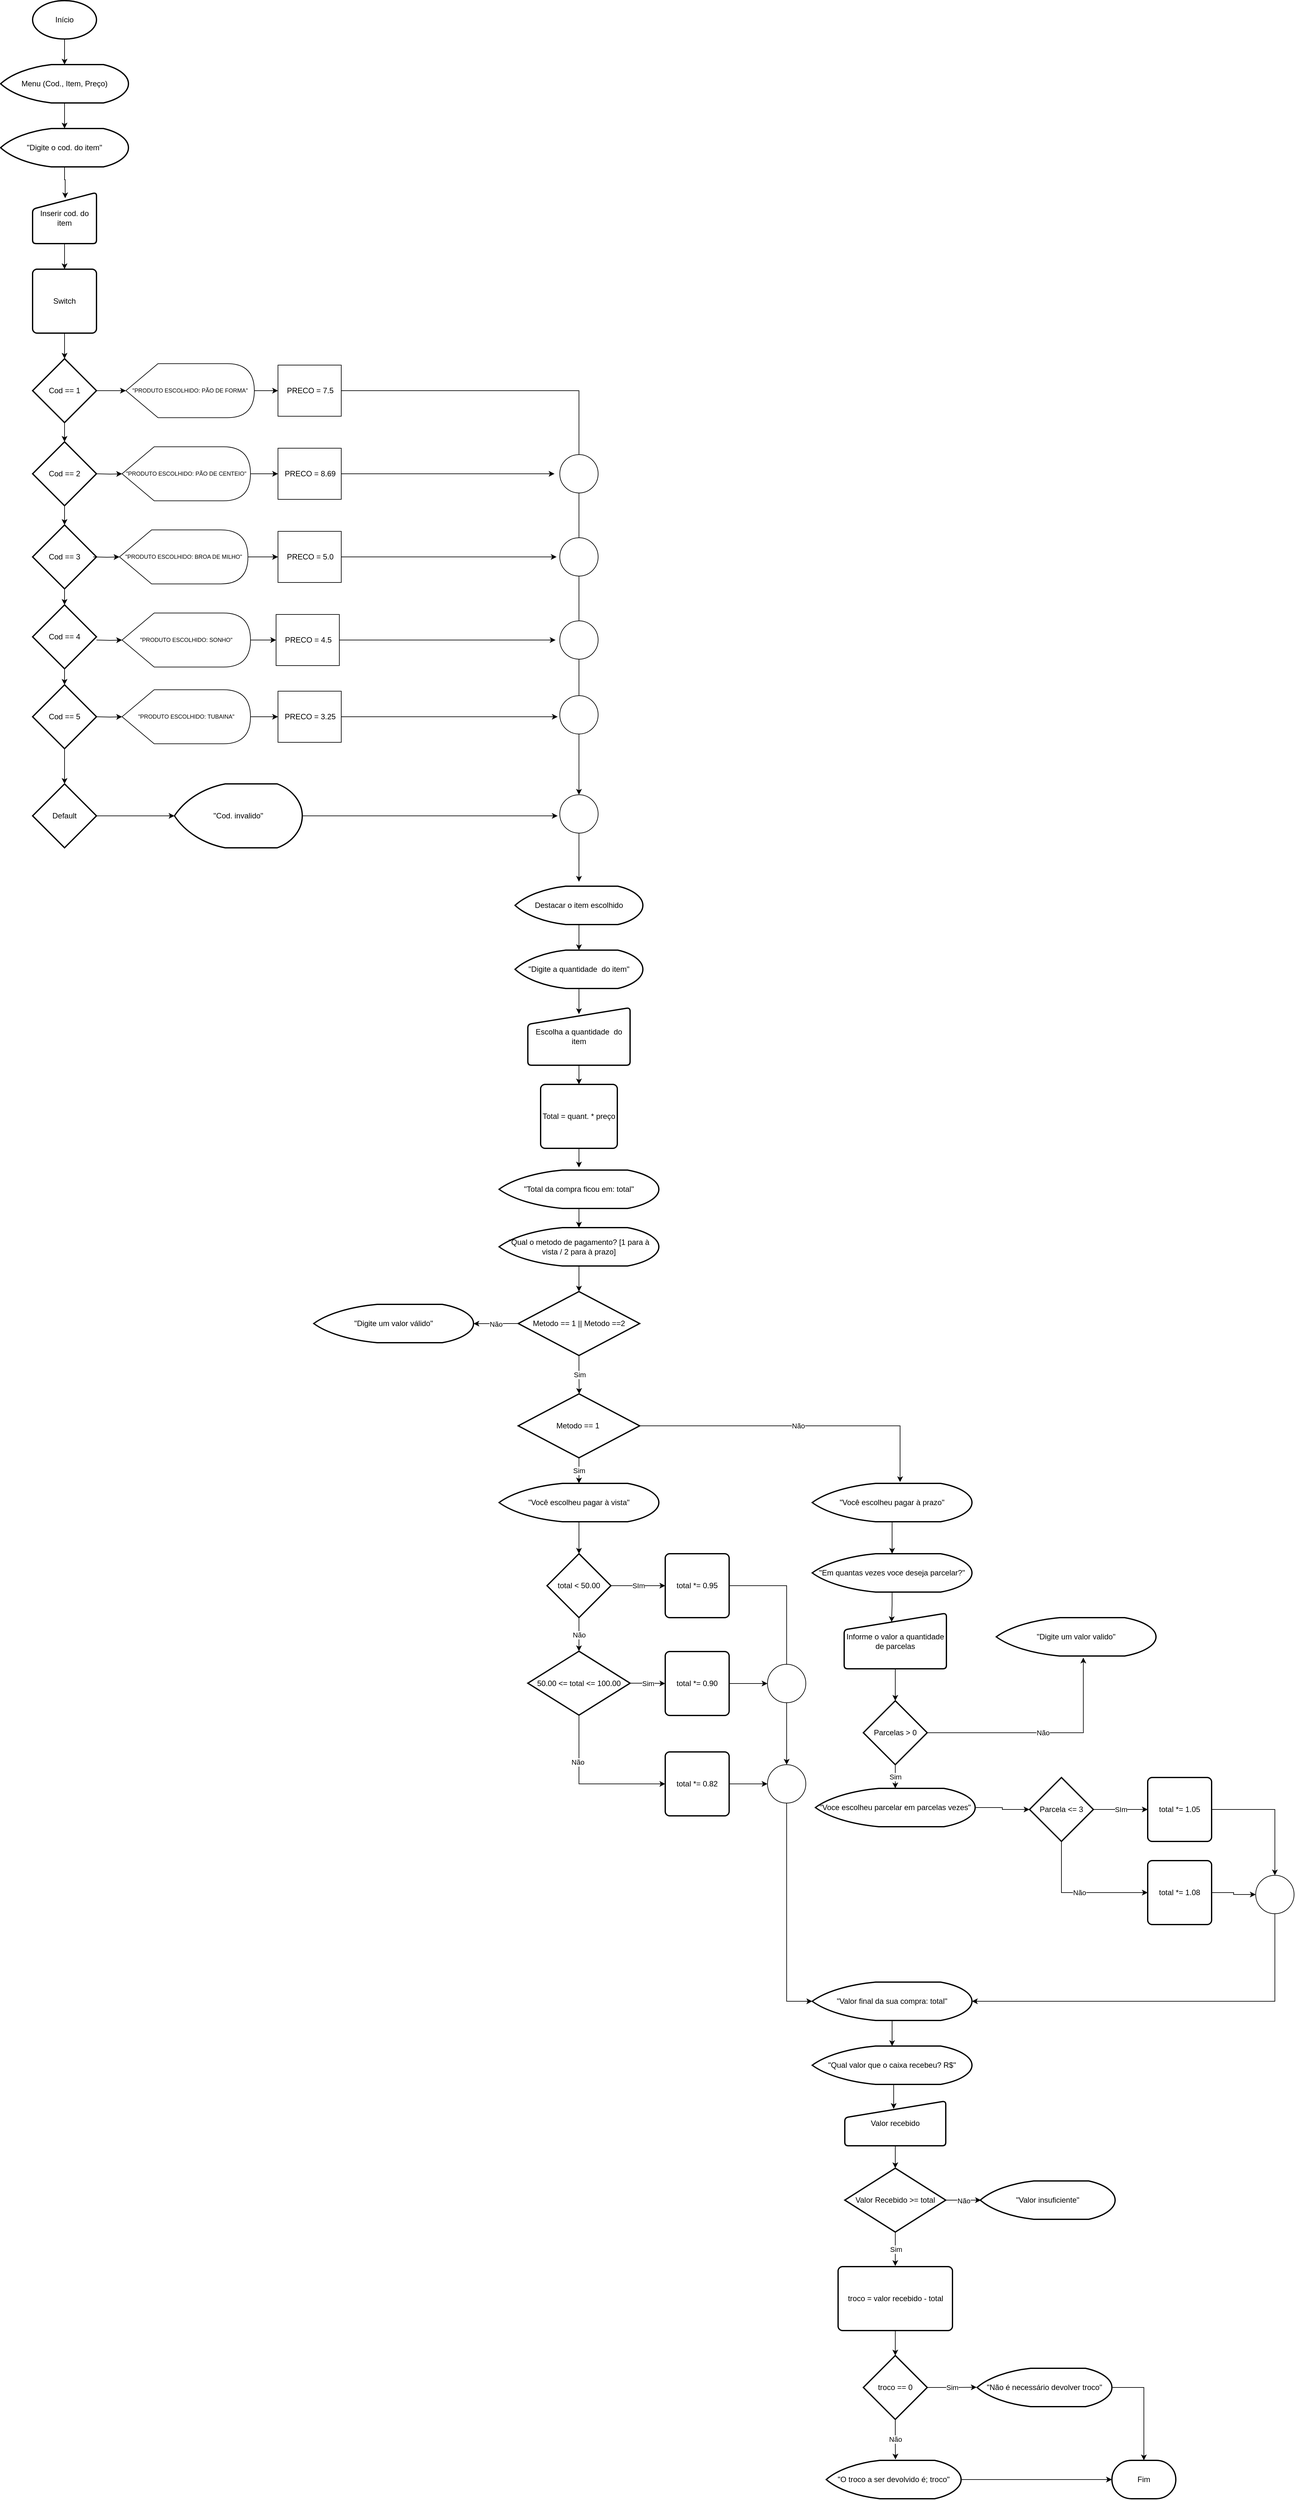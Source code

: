<mxfile version="20.8.16" type="device"><diagram name="Página-1" id="mvw6wYOSJyM459HsWARV"><mxGraphModel dx="1666" dy="2131" grid="0" gridSize="10" guides="1" tooltips="1" connect="1" arrows="1" fold="1" page="1" pageScale="1" pageWidth="827" pageHeight="1169" math="0" shadow="0"><root><mxCell id="0"/><mxCell id="1" parent="0"/><mxCell id="aqzISvBCefAU-cNHtqtx-17" style="edgeStyle=orthogonalEdgeStyle;rounded=0;orthogonalLoop=1;jettySize=auto;html=1;exitX=0.5;exitY=1;exitDx=0;exitDy=0;exitPerimeter=0;entryX=0.5;entryY=0;entryDx=0;entryDy=0;entryPerimeter=0;" parent="1" source="aqzISvBCefAU-cNHtqtx-1" target="aqzISvBCefAU-cNHtqtx-2" edge="1"><mxGeometry relative="1" as="geometry"/></mxCell><mxCell id="aqzISvBCefAU-cNHtqtx-1" value="Início" style="strokeWidth=2;html=1;shape=mxgraph.flowchart.start_1;whiteSpace=wrap;" parent="1" vertex="1"><mxGeometry x="150" y="-80" width="100" height="60" as="geometry"/></mxCell><mxCell id="aqzISvBCefAU-cNHtqtx-18" style="edgeStyle=orthogonalEdgeStyle;rounded=0;orthogonalLoop=1;jettySize=auto;html=1;exitX=0.5;exitY=1;exitDx=0;exitDy=0;exitPerimeter=0;entryX=0.5;entryY=0;entryDx=0;entryDy=0;entryPerimeter=0;" parent="1" source="aqzISvBCefAU-cNHtqtx-2" target="aqzISvBCefAU-cNHtqtx-10" edge="1"><mxGeometry relative="1" as="geometry"/></mxCell><mxCell id="aqzISvBCefAU-cNHtqtx-2" value="Menu (Cod., Item, Preço)" style="strokeWidth=2;html=1;shape=mxgraph.flowchart.display;whiteSpace=wrap;" parent="1" vertex="1"><mxGeometry x="100" y="20" width="200" height="60" as="geometry"/></mxCell><mxCell id="iiFTcyyiG1lJQhO-z1z2-2" style="edgeStyle=orthogonalEdgeStyle;rounded=0;orthogonalLoop=1;jettySize=auto;html=1;exitX=0.5;exitY=1;exitDx=0;exitDy=0;entryX=0.5;entryY=0;entryDx=0;entryDy=0;" parent="1" source="aqzISvBCefAU-cNHtqtx-3" target="iiFTcyyiG1lJQhO-z1z2-1" edge="1"><mxGeometry relative="1" as="geometry"/></mxCell><mxCell id="aqzISvBCefAU-cNHtqtx-3" value="Inserir cod. do item" style="html=1;strokeWidth=2;shape=manualInput;whiteSpace=wrap;rounded=1;size=26;arcSize=11;" parent="1" vertex="1"><mxGeometry x="150" y="220" width="100" height="80" as="geometry"/></mxCell><mxCell id="aqzISvBCefAU-cNHtqtx-22" style="edgeStyle=orthogonalEdgeStyle;rounded=0;orthogonalLoop=1;jettySize=auto;html=1;exitX=0.5;exitY=1;exitDx=0;exitDy=0;exitPerimeter=0;entryX=0.5;entryY=0;entryDx=0;entryDy=0;entryPerimeter=0;" parent="1" source="aqzISvBCefAU-cNHtqtx-5" target="aqzISvBCefAU-cNHtqtx-9" edge="1"><mxGeometry relative="1" as="geometry"/></mxCell><mxCell id="aqzISvBCefAU-cNHtqtx-5" value="Destacar o item escolhido" style="strokeWidth=2;html=1;shape=mxgraph.flowchart.display;whiteSpace=wrap;" parent="1" vertex="1"><mxGeometry x="905" y="1305" width="200" height="60" as="geometry"/></mxCell><mxCell id="aqzISvBCefAU-cNHtqtx-24" style="edgeStyle=orthogonalEdgeStyle;rounded=0;orthogonalLoop=1;jettySize=auto;html=1;exitX=0.5;exitY=1;exitDx=0;exitDy=0;entryX=0.5;entryY=0;entryDx=0;entryDy=0;entryPerimeter=0;" parent="1" source="aqzISvBCefAU-cNHtqtx-7" edge="1"><mxGeometry relative="1" as="geometry"><mxPoint x="1005" y="1615" as="targetPoint"/></mxGeometry></mxCell><mxCell id="aqzISvBCefAU-cNHtqtx-7" value="Escolha a quantidade&amp;nbsp; do item" style="html=1;strokeWidth=2;shape=manualInput;whiteSpace=wrap;rounded=1;size=26;arcSize=11;" parent="1" vertex="1"><mxGeometry x="925" y="1495" width="160" height="90" as="geometry"/></mxCell><mxCell id="aqzISvBCefAU-cNHtqtx-23" style="edgeStyle=orthogonalEdgeStyle;rounded=0;orthogonalLoop=1;jettySize=auto;html=1;exitX=0.5;exitY=1;exitDx=0;exitDy=0;exitPerimeter=0;entryX=0.5;entryY=0.111;entryDx=0;entryDy=0;entryPerimeter=0;" parent="1" source="aqzISvBCefAU-cNHtqtx-9" target="aqzISvBCefAU-cNHtqtx-7" edge="1"><mxGeometry relative="1" as="geometry"/></mxCell><mxCell id="aqzISvBCefAU-cNHtqtx-9" value="&quot;Digite a quantidade&amp;nbsp; do item&quot;" style="strokeWidth=2;html=1;shape=mxgraph.flowchart.display;whiteSpace=wrap;" parent="1" vertex="1"><mxGeometry x="905" y="1405" width="200" height="60" as="geometry"/></mxCell><mxCell id="aqzISvBCefAU-cNHtqtx-19" style="edgeStyle=orthogonalEdgeStyle;rounded=0;orthogonalLoop=1;jettySize=auto;html=1;exitX=0.5;exitY=1;exitDx=0;exitDy=0;exitPerimeter=0;entryX=0.51;entryY=0.113;entryDx=0;entryDy=0;entryPerimeter=0;" parent="1" source="aqzISvBCefAU-cNHtqtx-10" target="aqzISvBCefAU-cNHtqtx-3" edge="1"><mxGeometry relative="1" as="geometry"/></mxCell><mxCell id="aqzISvBCefAU-cNHtqtx-10" value="&quot;Digite o cod. do item&quot;" style="strokeWidth=2;html=1;shape=mxgraph.flowchart.display;whiteSpace=wrap;" parent="1" vertex="1"><mxGeometry x="100" y="120" width="200" height="60" as="geometry"/></mxCell><mxCell id="iiFTcyyiG1lJQhO-z1z2-4" style="edgeStyle=orthogonalEdgeStyle;rounded=0;orthogonalLoop=1;jettySize=auto;html=1;exitX=0.5;exitY=1;exitDx=0;exitDy=0;entryX=0.5;entryY=0;entryDx=0;entryDy=0;entryPerimeter=0;" parent="1" source="iiFTcyyiG1lJQhO-z1z2-1" target="iiFTcyyiG1lJQhO-z1z2-3" edge="1"><mxGeometry relative="1" as="geometry"/></mxCell><mxCell id="iiFTcyyiG1lJQhO-z1z2-1" value="Switch" style="rounded=1;whiteSpace=wrap;html=1;absoluteArcSize=1;arcSize=14;strokeWidth=2;" parent="1" vertex="1"><mxGeometry x="150" y="340" width="100" height="100" as="geometry"/></mxCell><mxCell id="rXDPvLino9xYJutNOTa7-26" style="edgeStyle=orthogonalEdgeStyle;rounded=0;orthogonalLoop=1;jettySize=auto;html=1;fontSize=9;" edge="1" parent="1" source="iiFTcyyiG1lJQhO-z1z2-3" target="rXDPvLino9xYJutNOTa7-22"><mxGeometry relative="1" as="geometry"/></mxCell><mxCell id="rXDPvLino9xYJutNOTa7-52" style="edgeStyle=orthogonalEdgeStyle;rounded=0;orthogonalLoop=1;jettySize=auto;html=1;fontSize=9;" edge="1" parent="1" source="iiFTcyyiG1lJQhO-z1z2-3" target="iiFTcyyiG1lJQhO-z1z2-8"><mxGeometry relative="1" as="geometry"/></mxCell><mxCell id="iiFTcyyiG1lJQhO-z1z2-3" value="Cod == 1" style="strokeWidth=2;html=1;shape=mxgraph.flowchart.decision;whiteSpace=wrap;" parent="1" vertex="1"><mxGeometry x="150" y="480" width="100" height="100" as="geometry"/></mxCell><mxCell id="rXDPvLino9xYJutNOTa7-53" style="edgeStyle=orthogonalEdgeStyle;rounded=0;orthogonalLoop=1;jettySize=auto;html=1;fontSize=9;" edge="1" parent="1" source="iiFTcyyiG1lJQhO-z1z2-8" target="iiFTcyyiG1lJQhO-z1z2-11"><mxGeometry relative="1" as="geometry"/></mxCell><mxCell id="iiFTcyyiG1lJQhO-z1z2-8" value="Cod == 2" style="strokeWidth=2;html=1;shape=mxgraph.flowchart.decision;whiteSpace=wrap;" parent="1" vertex="1"><mxGeometry x="150" y="610" width="100" height="100" as="geometry"/></mxCell><mxCell id="rXDPvLino9xYJutNOTa7-54" style="edgeStyle=orthogonalEdgeStyle;rounded=0;orthogonalLoop=1;jettySize=auto;html=1;fontSize=9;" edge="1" parent="1" source="iiFTcyyiG1lJQhO-z1z2-11" target="iiFTcyyiG1lJQhO-z1z2-14"><mxGeometry relative="1" as="geometry"/></mxCell><mxCell id="iiFTcyyiG1lJQhO-z1z2-11" value="Cod == 3" style="strokeWidth=2;html=1;shape=mxgraph.flowchart.decision;whiteSpace=wrap;" parent="1" vertex="1"><mxGeometry x="150" y="740" width="100" height="100" as="geometry"/></mxCell><mxCell id="rXDPvLino9xYJutNOTa7-55" style="edgeStyle=orthogonalEdgeStyle;rounded=0;orthogonalLoop=1;jettySize=auto;html=1;entryX=0.5;entryY=0;entryDx=0;entryDy=0;entryPerimeter=0;fontSize=9;" edge="1" parent="1" source="iiFTcyyiG1lJQhO-z1z2-14" target="iiFTcyyiG1lJQhO-z1z2-17"><mxGeometry relative="1" as="geometry"/></mxCell><mxCell id="iiFTcyyiG1lJQhO-z1z2-14" value="Cod == 4" style="strokeWidth=2;html=1;shape=mxgraph.flowchart.decision;whiteSpace=wrap;" parent="1" vertex="1"><mxGeometry x="150" y="865" width="100" height="100" as="geometry"/></mxCell><mxCell id="rXDPvLino9xYJutNOTa7-56" style="edgeStyle=orthogonalEdgeStyle;rounded=0;orthogonalLoop=1;jettySize=auto;html=1;entryX=0.5;entryY=0;entryDx=0;entryDy=0;entryPerimeter=0;fontSize=9;" edge="1" parent="1" source="iiFTcyyiG1lJQhO-z1z2-17" target="iiFTcyyiG1lJQhO-z1z2-25"><mxGeometry relative="1" as="geometry"/></mxCell><mxCell id="iiFTcyyiG1lJQhO-z1z2-17" value="Cod == 5" style="strokeWidth=2;html=1;shape=mxgraph.flowchart.decision;whiteSpace=wrap;" parent="1" vertex="1"><mxGeometry x="150" y="990" width="100" height="100" as="geometry"/></mxCell><mxCell id="rXDPvLino9xYJutNOTa7-59" style="edgeStyle=orthogonalEdgeStyle;rounded=0;orthogonalLoop=1;jettySize=auto;html=1;fontSize=9;" edge="1" parent="1" source="iiFTcyyiG1lJQhO-z1z2-25" target="iiFTcyyiG1lJQhO-z1z2-26"><mxGeometry relative="1" as="geometry"/></mxCell><mxCell id="iiFTcyyiG1lJQhO-z1z2-25" value="Default" style="strokeWidth=2;html=1;shape=mxgraph.flowchart.decision;whiteSpace=wrap;" parent="1" vertex="1"><mxGeometry x="150" y="1145" width="100" height="100" as="geometry"/></mxCell><mxCell id="rXDPvLino9xYJutNOTa7-72" style="edgeStyle=orthogonalEdgeStyle;rounded=0;orthogonalLoop=1;jettySize=auto;html=1;fontSize=9;" edge="1" parent="1" source="iiFTcyyiG1lJQhO-z1z2-26"><mxGeometry relative="1" as="geometry"><mxPoint x="971.667" y="1195" as="targetPoint"/></mxGeometry></mxCell><mxCell id="iiFTcyyiG1lJQhO-z1z2-26" value="&quot;Cod. invalido&quot;" style="strokeWidth=2;html=1;shape=mxgraph.flowchart.display;whiteSpace=wrap;" parent="1" vertex="1"><mxGeometry x="372" y="1145" width="200" height="100" as="geometry"/></mxCell><mxCell id="iiFTcyyiG1lJQhO-z1z2-47" style="edgeStyle=orthogonalEdgeStyle;rounded=0;orthogonalLoop=1;jettySize=auto;html=1;exitX=0.5;exitY=1;exitDx=0;exitDy=0;exitPerimeter=0;entryX=0.5;entryY=0;entryDx=0;entryDy=0;entryPerimeter=0;" parent="1" source="iiFTcyyiG1lJQhO-z1z2-43" target="iiFTcyyiG1lJQhO-z1z2-46" edge="1"><mxGeometry relative="1" as="geometry"/></mxCell><mxCell id="iiFTcyyiG1lJQhO-z1z2-43" value="&quot;Total da compra ficou em: total&quot;" style="strokeWidth=2;html=1;shape=mxgraph.flowchart.display;whiteSpace=wrap;" parent="1" vertex="1"><mxGeometry x="880" y="1749" width="250" height="60" as="geometry"/></mxCell><mxCell id="iiFTcyyiG1lJQhO-z1z2-45" style="edgeStyle=orthogonalEdgeStyle;rounded=0;orthogonalLoop=1;jettySize=auto;html=1;exitX=0.5;exitY=1;exitDx=0;exitDy=0;entryX=0.5;entryY=0;entryDx=0;entryDy=0;entryPerimeter=0;" parent="1" source="iiFTcyyiG1lJQhO-z1z2-44" edge="1"><mxGeometry relative="1" as="geometry"><mxPoint x="1005" y="1745" as="targetPoint"/></mxGeometry></mxCell><mxCell id="iiFTcyyiG1lJQhO-z1z2-44" value="Total = quant. * preço" style="rounded=1;whiteSpace=wrap;html=1;absoluteArcSize=1;arcSize=14;strokeWidth=2;" parent="1" vertex="1"><mxGeometry x="945" y="1615" width="120" height="100" as="geometry"/></mxCell><mxCell id="iiFTcyyiG1lJQhO-z1z2-54" style="edgeStyle=orthogonalEdgeStyle;rounded=0;orthogonalLoop=1;jettySize=auto;html=1;exitX=0.5;exitY=1;exitDx=0;exitDy=0;exitPerimeter=0;entryX=0.5;entryY=0;entryDx=0;entryDy=0;entryPerimeter=0;" parent="1" source="iiFTcyyiG1lJQhO-z1z2-46" target="iiFTcyyiG1lJQhO-z1z2-49" edge="1"><mxGeometry relative="1" as="geometry"/></mxCell><mxCell id="iiFTcyyiG1lJQhO-z1z2-46" value="&quot;Qual o metodo de pagamento? [1 para à vista / 2 para à prazo]" style="strokeWidth=2;html=1;shape=mxgraph.flowchart.display;whiteSpace=wrap;" parent="1" vertex="1"><mxGeometry x="880" y="1839" width="250" height="60" as="geometry"/></mxCell><mxCell id="iiFTcyyiG1lJQhO-z1z2-50" value="Sim" style="edgeStyle=orthogonalEdgeStyle;rounded=0;orthogonalLoop=1;jettySize=auto;html=1;exitX=0.5;exitY=1;exitDx=0;exitDy=0;exitPerimeter=0;" parent="1" source="iiFTcyyiG1lJQhO-z1z2-49" edge="1"><mxGeometry relative="1" as="geometry"><mxPoint x="1005.333" y="2099" as="targetPoint"/></mxGeometry></mxCell><mxCell id="iiFTcyyiG1lJQhO-z1z2-51" value="Não" style="edgeStyle=orthogonalEdgeStyle;rounded=0;orthogonalLoop=1;jettySize=auto;html=1;exitX=0;exitY=0.5;exitDx=0;exitDy=0;exitPerimeter=0;" parent="1" source="iiFTcyyiG1lJQhO-z1z2-49" edge="1"><mxGeometry relative="1" as="geometry"><mxPoint x="840" y="1989.222" as="targetPoint"/></mxGeometry></mxCell><mxCell id="iiFTcyyiG1lJQhO-z1z2-49" value="Metodo == 1 || Metodo ==2" style="strokeWidth=2;html=1;shape=mxgraph.flowchart.decision;whiteSpace=wrap;" parent="1" vertex="1"><mxGeometry x="910" y="1939" width="190" height="100" as="geometry"/></mxCell><mxCell id="iiFTcyyiG1lJQhO-z1z2-52" value="&quot;Digite um valor válido&quot;" style="strokeWidth=2;html=1;shape=mxgraph.flowchart.display;whiteSpace=wrap;" parent="1" vertex="1"><mxGeometry x="590" y="1959" width="250" height="60" as="geometry"/></mxCell><mxCell id="iiFTcyyiG1lJQhO-z1z2-57" value="Sim" style="edgeStyle=orthogonalEdgeStyle;rounded=0;orthogonalLoop=1;jettySize=auto;html=1;exitX=0.5;exitY=1;exitDx=0;exitDy=0;exitPerimeter=0;entryX=0.5;entryY=0;entryDx=0;entryDy=0;entryPerimeter=0;" parent="1" source="iiFTcyyiG1lJQhO-z1z2-55" target="iiFTcyyiG1lJQhO-z1z2-56" edge="1"><mxGeometry relative="1" as="geometry"/></mxCell><mxCell id="iiFTcyyiG1lJQhO-z1z2-72" value="Não" style="edgeStyle=orthogonalEdgeStyle;rounded=0;orthogonalLoop=1;jettySize=auto;html=1;exitX=1;exitY=0.5;exitDx=0;exitDy=0;exitPerimeter=0;entryX=0.55;entryY=-0.033;entryDx=0;entryDy=0;entryPerimeter=0;" parent="1" source="iiFTcyyiG1lJQhO-z1z2-55" target="iiFTcyyiG1lJQhO-z1z2-58" edge="1"><mxGeometry relative="1" as="geometry"><Array as="points"><mxPoint x="1508" y="2149"/></Array></mxGeometry></mxCell><mxCell id="iiFTcyyiG1lJQhO-z1z2-55" value="Metodo == 1&amp;nbsp;&lt;br&gt;" style="strokeWidth=2;html=1;shape=mxgraph.flowchart.decision;whiteSpace=wrap;" parent="1" vertex="1"><mxGeometry x="910" y="2099" width="190" height="100" as="geometry"/></mxCell><mxCell id="iiFTcyyiG1lJQhO-z1z2-67" style="edgeStyle=orthogonalEdgeStyle;rounded=0;orthogonalLoop=1;jettySize=auto;html=1;exitX=0.5;exitY=1;exitDx=0;exitDy=0;exitPerimeter=0;entryX=0.5;entryY=0;entryDx=0;entryDy=0;entryPerimeter=0;" parent="1" source="iiFTcyyiG1lJQhO-z1z2-56" target="iiFTcyyiG1lJQhO-z1z2-59" edge="1"><mxGeometry relative="1" as="geometry"/></mxCell><mxCell id="iiFTcyyiG1lJQhO-z1z2-56" value="&quot;Você escolheu pagar à vista&quot;" style="strokeWidth=2;html=1;shape=mxgraph.flowchart.display;whiteSpace=wrap;" parent="1" vertex="1"><mxGeometry x="880" y="2239" width="250" height="60" as="geometry"/></mxCell><mxCell id="iiFTcyyiG1lJQhO-z1z2-84" style="edgeStyle=orthogonalEdgeStyle;rounded=0;orthogonalLoop=1;jettySize=auto;html=1;exitX=0.5;exitY=1;exitDx=0;exitDy=0;exitPerimeter=0;entryX=0.5;entryY=0;entryDx=0;entryDy=0;entryPerimeter=0;" parent="1" source="iiFTcyyiG1lJQhO-z1z2-58" target="iiFTcyyiG1lJQhO-z1z2-83" edge="1"><mxGeometry relative="1" as="geometry"/></mxCell><mxCell id="iiFTcyyiG1lJQhO-z1z2-58" value="&quot;Você escolheu pagar à prazo&quot;" style="strokeWidth=2;html=1;shape=mxgraph.flowchart.display;whiteSpace=wrap;" parent="1" vertex="1"><mxGeometry x="1370" y="2239" width="250" height="60" as="geometry"/></mxCell><mxCell id="iiFTcyyiG1lJQhO-z1z2-68" value="Não" style="edgeStyle=orthogonalEdgeStyle;rounded=0;orthogonalLoop=1;jettySize=auto;html=1;exitX=0.5;exitY=1;exitDx=0;exitDy=0;exitPerimeter=0;entryX=0.5;entryY=0;entryDx=0;entryDy=0;entryPerimeter=0;" parent="1" source="iiFTcyyiG1lJQhO-z1z2-59" target="iiFTcyyiG1lJQhO-z1z2-60" edge="1"><mxGeometry relative="1" as="geometry"/></mxCell><mxCell id="iiFTcyyiG1lJQhO-z1z2-69" value="SIm" style="edgeStyle=orthogonalEdgeStyle;rounded=0;orthogonalLoop=1;jettySize=auto;html=1;exitX=1;exitY=0.5;exitDx=0;exitDy=0;exitPerimeter=0;entryX=0;entryY=0.5;entryDx=0;entryDy=0;" parent="1" source="iiFTcyyiG1lJQhO-z1z2-59" target="iiFTcyyiG1lJQhO-z1z2-62" edge="1"><mxGeometry relative="1" as="geometry"/></mxCell><mxCell id="iiFTcyyiG1lJQhO-z1z2-59" value="total &amp;lt; 50.00" style="strokeWidth=2;html=1;shape=mxgraph.flowchart.decision;whiteSpace=wrap;" parent="1" vertex="1"><mxGeometry x="955" y="2349" width="100" height="100" as="geometry"/></mxCell><mxCell id="iiFTcyyiG1lJQhO-z1z2-65" style="edgeStyle=orthogonalEdgeStyle;rounded=0;orthogonalLoop=1;jettySize=auto;html=1;exitX=0.5;exitY=1;exitDx=0;exitDy=0;exitPerimeter=0;entryX=0;entryY=0.5;entryDx=0;entryDy=0;" parent="1" source="iiFTcyyiG1lJQhO-z1z2-60" target="iiFTcyyiG1lJQhO-z1z2-64" edge="1"><mxGeometry relative="1" as="geometry"/></mxCell><mxCell id="iiFTcyyiG1lJQhO-z1z2-71" value="Não" style="edgeLabel;html=1;align=center;verticalAlign=middle;resizable=0;points=[];" parent="iiFTcyyiG1lJQhO-z1z2-65" vertex="1" connectable="0"><mxGeometry x="-0.396" y="-2" relative="1" as="geometry"><mxPoint as="offset"/></mxGeometry></mxCell><mxCell id="iiFTcyyiG1lJQhO-z1z2-70" value="Sim" style="edgeStyle=orthogonalEdgeStyle;rounded=0;orthogonalLoop=1;jettySize=auto;html=1;exitX=1;exitY=0.5;exitDx=0;exitDy=0;exitPerimeter=0;entryX=0;entryY=0.5;entryDx=0;entryDy=0;" parent="1" source="iiFTcyyiG1lJQhO-z1z2-60" target="iiFTcyyiG1lJQhO-z1z2-63" edge="1"><mxGeometry relative="1" as="geometry"/></mxCell><mxCell id="iiFTcyyiG1lJQhO-z1z2-60" value="50.00 &amp;lt;= total &amp;lt;= 100.00" style="strokeWidth=2;html=1;shape=mxgraph.flowchart.decision;whiteSpace=wrap;" parent="1" vertex="1"><mxGeometry x="925" y="2501.5" width="160" height="100" as="geometry"/></mxCell><mxCell id="iiFTcyyiG1lJQhO-z1z2-62" value="total *= 0.95" style="rounded=1;whiteSpace=wrap;html=1;absoluteArcSize=1;arcSize=14;strokeWidth=2;" parent="1" vertex="1"><mxGeometry x="1140" y="2349" width="100" height="100" as="geometry"/></mxCell><mxCell id="iiFTcyyiG1lJQhO-z1z2-100" style="edgeStyle=orthogonalEdgeStyle;rounded=0;orthogonalLoop=1;jettySize=auto;html=1;exitX=1;exitY=0.5;exitDx=0;exitDy=0;entryX=0;entryY=0.5;entryDx=0;entryDy=0;entryPerimeter=0;" parent="1" source="iiFTcyyiG1lJQhO-z1z2-63" edge="1"><mxGeometry relative="1" as="geometry"><mxPoint x="1300" y="2552" as="targetPoint"/></mxGeometry></mxCell><mxCell id="iiFTcyyiG1lJQhO-z1z2-63" value="total *= 0.90" style="rounded=1;whiteSpace=wrap;html=1;absoluteArcSize=1;arcSize=14;strokeWidth=2;" parent="1" vertex="1"><mxGeometry x="1140" y="2502" width="100" height="100" as="geometry"/></mxCell><mxCell id="iiFTcyyiG1lJQhO-z1z2-105" style="edgeStyle=orthogonalEdgeStyle;rounded=0;orthogonalLoop=1;jettySize=auto;html=1;exitX=1;exitY=0.5;exitDx=0;exitDy=0;entryX=0;entryY=0.5;entryDx=0;entryDy=0;entryPerimeter=0;" parent="1" source="iiFTcyyiG1lJQhO-z1z2-64" target="iiFTcyyiG1lJQhO-z1z2-101" edge="1"><mxGeometry relative="1" as="geometry"/></mxCell><mxCell id="iiFTcyyiG1lJQhO-z1z2-64" value="total *= 0.82" style="rounded=1;whiteSpace=wrap;html=1;absoluteArcSize=1;arcSize=14;strokeWidth=2;" parent="1" vertex="1"><mxGeometry x="1140" y="2659" width="100" height="100" as="geometry"/></mxCell><mxCell id="iiFTcyyiG1lJQhO-z1z2-73" value="Não" style="edgeStyle=orthogonalEdgeStyle;rounded=0;orthogonalLoop=1;jettySize=auto;html=1;exitX=0.5;exitY=1;exitDx=0;exitDy=0;exitPerimeter=0;entryX=0;entryY=0.5;entryDx=0;entryDy=0;" parent="1" source="iiFTcyyiG1lJQhO-z1z2-75" target="iiFTcyyiG1lJQhO-z1z2-82" edge="1"><mxGeometry relative="1" as="geometry"><mxPoint x="1760.0" y="2851.5" as="targetPoint"/></mxGeometry></mxCell><mxCell id="iiFTcyyiG1lJQhO-z1z2-74" value="SIm" style="edgeStyle=orthogonalEdgeStyle;rounded=0;orthogonalLoop=1;jettySize=auto;html=1;exitX=1;exitY=0.5;exitDx=0;exitDy=0;exitPerimeter=0;entryX=0;entryY=0.5;entryDx=0;entryDy=0;" parent="1" source="iiFTcyyiG1lJQhO-z1z2-75" target="iiFTcyyiG1lJQhO-z1z2-80" edge="1"><mxGeometry relative="1" as="geometry"/></mxCell><mxCell id="iiFTcyyiG1lJQhO-z1z2-75" value="Parcela &amp;lt;= 3" style="strokeWidth=2;html=1;shape=mxgraph.flowchart.decision;whiteSpace=wrap;" parent="1" vertex="1"><mxGeometry x="1710" y="2699" width="100" height="100" as="geometry"/></mxCell><mxCell id="iiFTcyyiG1lJQhO-z1z2-111" style="edgeStyle=orthogonalEdgeStyle;rounded=0;orthogonalLoop=1;jettySize=auto;html=1;exitX=1;exitY=0.5;exitDx=0;exitDy=0;" parent="1" source="iiFTcyyiG1lJQhO-z1z2-80" target="iiFTcyyiG1lJQhO-z1z2-110" edge="1"><mxGeometry relative="1" as="geometry"/></mxCell><mxCell id="iiFTcyyiG1lJQhO-z1z2-80" value="total *= 1.05" style="rounded=1;whiteSpace=wrap;html=1;absoluteArcSize=1;arcSize=14;strokeWidth=2;" parent="1" vertex="1"><mxGeometry x="1895" y="2699" width="100" height="100" as="geometry"/></mxCell><mxCell id="iiFTcyyiG1lJQhO-z1z2-112" style="edgeStyle=orthogonalEdgeStyle;rounded=0;orthogonalLoop=1;jettySize=auto;html=1;exitX=1;exitY=0.5;exitDx=0;exitDy=0;entryX=0;entryY=0.5;entryDx=0;entryDy=0;entryPerimeter=0;" parent="1" source="iiFTcyyiG1lJQhO-z1z2-82" target="iiFTcyyiG1lJQhO-z1z2-110" edge="1"><mxGeometry relative="1" as="geometry"/></mxCell><mxCell id="iiFTcyyiG1lJQhO-z1z2-82" value="total *= 1.08" style="rounded=1;whiteSpace=wrap;html=1;absoluteArcSize=1;arcSize=14;strokeWidth=2;" parent="1" vertex="1"><mxGeometry x="1895" y="2829" width="100" height="100" as="geometry"/></mxCell><mxCell id="iiFTcyyiG1lJQhO-z1z2-87" style="edgeStyle=orthogonalEdgeStyle;rounded=0;orthogonalLoop=1;jettySize=auto;html=1;exitX=0.5;exitY=1;exitDx=0;exitDy=0;exitPerimeter=0;entryX=0.464;entryY=0.16;entryDx=0;entryDy=0;entryPerimeter=0;" parent="1" source="iiFTcyyiG1lJQhO-z1z2-83" target="iiFTcyyiG1lJQhO-z1z2-85" edge="1"><mxGeometry relative="1" as="geometry"/></mxCell><mxCell id="iiFTcyyiG1lJQhO-z1z2-83" value="&quot;Em quantas vezes voce deseja parcelar?&quot;" style="strokeWidth=2;html=1;shape=mxgraph.flowchart.display;whiteSpace=wrap;" parent="1" vertex="1"><mxGeometry x="1370" y="2349" width="250" height="60" as="geometry"/></mxCell><mxCell id="iiFTcyyiG1lJQhO-z1z2-88" style="edgeStyle=orthogonalEdgeStyle;rounded=0;orthogonalLoop=1;jettySize=auto;html=1;exitX=0.5;exitY=1;exitDx=0;exitDy=0;entryX=0.5;entryY=0;entryDx=0;entryDy=0;entryPerimeter=0;" parent="1" source="iiFTcyyiG1lJQhO-z1z2-85" target="iiFTcyyiG1lJQhO-z1z2-86" edge="1"><mxGeometry relative="1" as="geometry"/></mxCell><mxCell id="iiFTcyyiG1lJQhO-z1z2-85" value="Informe o valor a quantidade de parcelas" style="html=1;strokeWidth=2;shape=manualInput;whiteSpace=wrap;rounded=1;size=26;arcSize=11;" parent="1" vertex="1"><mxGeometry x="1420" y="2442" width="160" height="87" as="geometry"/></mxCell><mxCell id="iiFTcyyiG1lJQhO-z1z2-92" value="Não" style="edgeStyle=orthogonalEdgeStyle;rounded=0;orthogonalLoop=1;jettySize=auto;html=1;exitX=1;exitY=0.5;exitDx=0;exitDy=0;exitPerimeter=0;entryX=0.545;entryY=1.041;entryDx=0;entryDy=0;entryPerimeter=0;" parent="1" source="iiFTcyyiG1lJQhO-z1z2-86" target="iiFTcyyiG1lJQhO-z1z2-91" edge="1"><mxGeometry relative="1" as="geometry"/></mxCell><mxCell id="iiFTcyyiG1lJQhO-z1z2-95" value="Sim" style="edgeStyle=orthogonalEdgeStyle;rounded=0;orthogonalLoop=1;jettySize=auto;html=1;exitX=0.5;exitY=1;exitDx=0;exitDy=0;exitPerimeter=0;entryX=0.5;entryY=0;entryDx=0;entryDy=0;entryPerimeter=0;" parent="1" source="iiFTcyyiG1lJQhO-z1z2-86" target="iiFTcyyiG1lJQhO-z1z2-94" edge="1"><mxGeometry relative="1" as="geometry"/></mxCell><mxCell id="iiFTcyyiG1lJQhO-z1z2-86" value="Parcelas &amp;gt; 0" style="strokeWidth=2;html=1;shape=mxgraph.flowchart.decision;whiteSpace=wrap;" parent="1" vertex="1"><mxGeometry x="1450" y="2579" width="100" height="100" as="geometry"/></mxCell><mxCell id="iiFTcyyiG1lJQhO-z1z2-91" value="&quot;Digite um valor valido&quot;" style="strokeWidth=2;html=1;shape=mxgraph.flowchart.display;whiteSpace=wrap;" parent="1" vertex="1"><mxGeometry x="1658" y="2449" width="250" height="60" as="geometry"/></mxCell><mxCell id="iiFTcyyiG1lJQhO-z1z2-96" style="edgeStyle=orthogonalEdgeStyle;rounded=0;orthogonalLoop=1;jettySize=auto;html=1;exitX=1;exitY=0.5;exitDx=0;exitDy=0;exitPerimeter=0;entryX=0;entryY=0.5;entryDx=0;entryDy=0;entryPerimeter=0;" parent="1" source="iiFTcyyiG1lJQhO-z1z2-94" target="iiFTcyyiG1lJQhO-z1z2-75" edge="1"><mxGeometry relative="1" as="geometry"/></mxCell><mxCell id="iiFTcyyiG1lJQhO-z1z2-94" value="&quot;Voce escolheu parcelar em parcelas vezes&quot;" style="strokeWidth=2;html=1;shape=mxgraph.flowchart.display;whiteSpace=wrap;" parent="1" vertex="1"><mxGeometry x="1375" y="2716" width="250" height="60" as="geometry"/></mxCell><mxCell id="iiFTcyyiG1lJQhO-z1z2-115" style="edgeStyle=orthogonalEdgeStyle;rounded=0;orthogonalLoop=1;jettySize=auto;html=1;exitX=0.5;exitY=1;exitDx=0;exitDy=0;exitPerimeter=0;entryX=0.5;entryY=0;entryDx=0;entryDy=0;entryPerimeter=0;" parent="1" source="iiFTcyyiG1lJQhO-z1z2-97" target="iiFTcyyiG1lJQhO-z1z2-114" edge="1"><mxGeometry relative="1" as="geometry"/></mxCell><mxCell id="iiFTcyyiG1lJQhO-z1z2-97" value="&quot;Valor final da sua compra: total&quot;" style="strokeWidth=2;html=1;shape=mxgraph.flowchart.display;whiteSpace=wrap;" parent="1" vertex="1"><mxGeometry x="1370" y="3019" width="250" height="60" as="geometry"/></mxCell><mxCell id="iiFTcyyiG1lJQhO-z1z2-109" style="edgeStyle=orthogonalEdgeStyle;rounded=0;orthogonalLoop=1;jettySize=auto;html=1;exitX=0.5;exitY=1;exitDx=0;exitDy=0;exitPerimeter=0;entryX=0;entryY=0.5;entryDx=0;entryDy=0;entryPerimeter=0;" parent="1" source="iiFTcyyiG1lJQhO-z1z2-101" target="iiFTcyyiG1lJQhO-z1z2-97" edge="1"><mxGeometry relative="1" as="geometry"/></mxCell><mxCell id="iiFTcyyiG1lJQhO-z1z2-101" value="" style="verticalLabelPosition=bottom;verticalAlign=top;html=1;shape=mxgraph.flowchart.on-page_reference;" parent="1" vertex="1"><mxGeometry x="1300" y="2679" width="60" height="60" as="geometry"/></mxCell><mxCell id="iiFTcyyiG1lJQhO-z1z2-107" value="" style="edgeStyle=orthogonalEdgeStyle;rounded=0;orthogonalLoop=1;jettySize=auto;html=1;exitX=1;exitY=0.5;exitDx=0;exitDy=0;entryX=0;entryY=0.5;entryDx=0;entryDy=0;entryPerimeter=0;endArrow=none;" parent="1" source="iiFTcyyiG1lJQhO-z1z2-62" target="iiFTcyyiG1lJQhO-z1z2-106" edge="1"><mxGeometry relative="1" as="geometry"><mxPoint x="1240" y="2399" as="sourcePoint"/><mxPoint x="1300" y="2709" as="targetPoint"/><Array as="points"><mxPoint x="1330" y="2399"/><mxPoint x="1330" y="2552"/></Array></mxGeometry></mxCell><mxCell id="iiFTcyyiG1lJQhO-z1z2-108" style="edgeStyle=orthogonalEdgeStyle;rounded=0;orthogonalLoop=1;jettySize=auto;html=1;exitX=0.5;exitY=1;exitDx=0;exitDy=0;exitPerimeter=0;entryX=0.5;entryY=0;entryDx=0;entryDy=0;entryPerimeter=0;" parent="1" source="iiFTcyyiG1lJQhO-z1z2-106" target="iiFTcyyiG1lJQhO-z1z2-101" edge="1"><mxGeometry relative="1" as="geometry"/></mxCell><mxCell id="iiFTcyyiG1lJQhO-z1z2-106" value="" style="verticalLabelPosition=bottom;verticalAlign=top;html=1;shape=mxgraph.flowchart.on-page_reference;" parent="1" vertex="1"><mxGeometry x="1300" y="2522" width="60" height="60" as="geometry"/></mxCell><mxCell id="iiFTcyyiG1lJQhO-z1z2-113" style="edgeStyle=orthogonalEdgeStyle;rounded=0;orthogonalLoop=1;jettySize=auto;html=1;exitX=0.5;exitY=1;exitDx=0;exitDy=0;exitPerimeter=0;entryX=1;entryY=0.5;entryDx=0;entryDy=0;entryPerimeter=0;" parent="1" source="iiFTcyyiG1lJQhO-z1z2-110" target="iiFTcyyiG1lJQhO-z1z2-97" edge="1"><mxGeometry relative="1" as="geometry"/></mxCell><mxCell id="iiFTcyyiG1lJQhO-z1z2-110" value="" style="verticalLabelPosition=bottom;verticalAlign=top;html=1;shape=mxgraph.flowchart.on-page_reference;" parent="1" vertex="1"><mxGeometry x="2064" y="2852" width="60" height="60" as="geometry"/></mxCell><mxCell id="iiFTcyyiG1lJQhO-z1z2-118" style="edgeStyle=orthogonalEdgeStyle;rounded=0;orthogonalLoop=1;jettySize=auto;html=1;exitX=0.5;exitY=1;exitDx=0;exitDy=0;exitPerimeter=0;entryX=0.484;entryY=0.176;entryDx=0;entryDy=0;entryPerimeter=0;" parent="1" source="iiFTcyyiG1lJQhO-z1z2-114" target="iiFTcyyiG1lJQhO-z1z2-116" edge="1"><mxGeometry relative="1" as="geometry"/></mxCell><mxCell id="iiFTcyyiG1lJQhO-z1z2-114" value="&quot;Qual valor que o caixa recebeu? R$&quot;" style="strokeWidth=2;html=1;shape=mxgraph.flowchart.display;whiteSpace=wrap;" parent="1" vertex="1"><mxGeometry x="1370" y="3119" width="250" height="60" as="geometry"/></mxCell><mxCell id="iiFTcyyiG1lJQhO-z1z2-119" style="edgeStyle=orthogonalEdgeStyle;rounded=0;orthogonalLoop=1;jettySize=auto;html=1;exitX=0.5;exitY=1;exitDx=0;exitDy=0;entryX=0.5;entryY=0;entryDx=0;entryDy=0;entryPerimeter=0;" parent="1" source="iiFTcyyiG1lJQhO-z1z2-116" target="iiFTcyyiG1lJQhO-z1z2-117" edge="1"><mxGeometry relative="1" as="geometry"/></mxCell><mxCell id="iiFTcyyiG1lJQhO-z1z2-116" value="Valor recebido" style="html=1;strokeWidth=2;shape=manualInput;whiteSpace=wrap;rounded=1;size=26;arcSize=11;" parent="1" vertex="1"><mxGeometry x="1421" y="3205" width="158" height="70" as="geometry"/></mxCell><mxCell id="iiFTcyyiG1lJQhO-z1z2-121" value="Não" style="edgeStyle=orthogonalEdgeStyle;rounded=0;orthogonalLoop=1;jettySize=auto;html=1;exitX=1;exitY=0.5;exitDx=0;exitDy=0;exitPerimeter=0;" parent="1" source="iiFTcyyiG1lJQhO-z1z2-117" edge="1"><mxGeometry relative="1" as="geometry"><mxPoint x="1634" y="3360" as="targetPoint"/></mxGeometry></mxCell><mxCell id="iiFTcyyiG1lJQhO-z1z2-122" value="Sim" style="edgeStyle=orthogonalEdgeStyle;rounded=0;orthogonalLoop=1;jettySize=auto;html=1;exitX=0.5;exitY=1;exitDx=0;exitDy=0;exitPerimeter=0;" parent="1" source="iiFTcyyiG1lJQhO-z1z2-117" edge="1"><mxGeometry relative="1" as="geometry"><mxPoint x="1500" y="3463" as="targetPoint"/></mxGeometry></mxCell><mxCell id="iiFTcyyiG1lJQhO-z1z2-117" value="Valor Recebido &amp;gt;= total" style="strokeWidth=2;html=1;shape=mxgraph.flowchart.decision;whiteSpace=wrap;" parent="1" vertex="1"><mxGeometry x="1421" y="3310" width="158" height="100" as="geometry"/></mxCell><mxCell id="iiFTcyyiG1lJQhO-z1z2-127" style="edgeStyle=orthogonalEdgeStyle;rounded=0;orthogonalLoop=1;jettySize=auto;html=1;exitX=0.5;exitY=1;exitDx=0;exitDy=0;entryX=0.5;entryY=0;entryDx=0;entryDy=0;entryPerimeter=0;" parent="1" source="iiFTcyyiG1lJQhO-z1z2-123" target="iiFTcyyiG1lJQhO-z1z2-126" edge="1"><mxGeometry relative="1" as="geometry"/></mxCell><mxCell id="iiFTcyyiG1lJQhO-z1z2-123" value="troco = valor recebido - total" style="rounded=1;whiteSpace=wrap;html=1;absoluteArcSize=1;arcSize=14;strokeWidth=2;" parent="1" vertex="1"><mxGeometry x="1410.5" y="3464" width="179" height="100" as="geometry"/></mxCell><mxCell id="iiFTcyyiG1lJQhO-z1z2-124" value="&quot;Valor insuficiente&quot;" style="strokeWidth=2;html=1;shape=mxgraph.flowchart.display;whiteSpace=wrap;" parent="1" vertex="1"><mxGeometry x="1633" y="3330" width="211" height="60" as="geometry"/></mxCell><mxCell id="iiFTcyyiG1lJQhO-z1z2-129" value="Sim" style="edgeStyle=orthogonalEdgeStyle;rounded=0;orthogonalLoop=1;jettySize=auto;html=1;exitX=1;exitY=0.5;exitDx=0;exitDy=0;exitPerimeter=0;" parent="1" source="iiFTcyyiG1lJQhO-z1z2-126" edge="1"><mxGeometry relative="1" as="geometry"><mxPoint x="1627.353" y="3652.706" as="targetPoint"/></mxGeometry></mxCell><mxCell id="iiFTcyyiG1lJQhO-z1z2-130" value="Não" style="edgeStyle=orthogonalEdgeStyle;rounded=0;orthogonalLoop=1;jettySize=auto;html=1;exitX=0.5;exitY=1;exitDx=0;exitDy=0;exitPerimeter=0;" parent="1" source="iiFTcyyiG1lJQhO-z1z2-126" edge="1"><mxGeometry relative="1" as="geometry"><mxPoint x="1500.294" y="3765.647" as="targetPoint"/></mxGeometry></mxCell><mxCell id="iiFTcyyiG1lJQhO-z1z2-126" value="troco == 0" style="strokeWidth=2;html=1;shape=mxgraph.flowchart.decision;whiteSpace=wrap;" parent="1" vertex="1"><mxGeometry x="1450" y="3603" width="100" height="100" as="geometry"/></mxCell><mxCell id="iiFTcyyiG1lJQhO-z1z2-134" style="edgeStyle=orthogonalEdgeStyle;rounded=0;orthogonalLoop=1;jettySize=auto;html=1;exitX=1;exitY=0.5;exitDx=0;exitDy=0;exitPerimeter=0;entryX=0.5;entryY=0;entryDx=0;entryDy=0;entryPerimeter=0;" parent="1" source="iiFTcyyiG1lJQhO-z1z2-128" target="iiFTcyyiG1lJQhO-z1z2-133" edge="1"><mxGeometry relative="1" as="geometry"/></mxCell><mxCell id="iiFTcyyiG1lJQhO-z1z2-128" value="&quot;Não é necessário devolver troco&quot;" style="strokeWidth=2;html=1;shape=mxgraph.flowchart.display;whiteSpace=wrap;" parent="1" vertex="1"><mxGeometry x="1628" y="3623" width="211" height="60" as="geometry"/></mxCell><mxCell id="iiFTcyyiG1lJQhO-z1z2-135" style="edgeStyle=orthogonalEdgeStyle;rounded=0;orthogonalLoop=1;jettySize=auto;html=1;exitX=1;exitY=0.5;exitDx=0;exitDy=0;exitPerimeter=0;entryX=0;entryY=0.5;entryDx=0;entryDy=0;entryPerimeter=0;" parent="1" source="iiFTcyyiG1lJQhO-z1z2-132" target="iiFTcyyiG1lJQhO-z1z2-133" edge="1"><mxGeometry relative="1" as="geometry"/></mxCell><mxCell id="iiFTcyyiG1lJQhO-z1z2-132" value="&quot;O troco a ser devolvido é; troco&quot;" style="strokeWidth=2;html=1;shape=mxgraph.flowchart.display;whiteSpace=wrap;" parent="1" vertex="1"><mxGeometry x="1392" y="3767" width="211" height="60" as="geometry"/></mxCell><mxCell id="iiFTcyyiG1lJQhO-z1z2-133" value="Fim" style="strokeWidth=2;html=1;shape=mxgraph.flowchart.terminator;whiteSpace=wrap;" parent="1" vertex="1"><mxGeometry x="1839" y="3767" width="100" height="60" as="geometry"/></mxCell><mxCell id="rXDPvLino9xYJutNOTa7-28" style="edgeStyle=orthogonalEdgeStyle;rounded=0;orthogonalLoop=1;jettySize=auto;html=1;entryX=0;entryY=0.5;entryDx=0;entryDy=0;fontSize=9;" edge="1" parent="1" source="rXDPvLino9xYJutNOTa7-22" target="rXDPvLino9xYJutNOTa7-25"><mxGeometry relative="1" as="geometry"/></mxCell><mxCell id="rXDPvLino9xYJutNOTa7-22" value="&quot;PRODUTO ESCOLHIDO: PÃO DE FORMA&quot;" style="shape=display;whiteSpace=wrap;html=1;fontSize=9;" vertex="1" parent="1"><mxGeometry x="296" y="487.75" width="201" height="84.5" as="geometry"/></mxCell><mxCell id="rXDPvLino9xYJutNOTa7-60" style="edgeStyle=orthogonalEdgeStyle;rounded=0;orthogonalLoop=1;jettySize=auto;html=1;entryX=0.5;entryY=0;entryDx=0;entryDy=0;entryPerimeter=0;fontSize=9;startArrow=none;" edge="1" parent="1" source="rXDPvLino9xYJutNOTa7-64" target="rXDPvLino9xYJutNOTa7-58"><mxGeometry x="995" y="1227" relative="1" as="geometry"/></mxCell><mxCell id="rXDPvLino9xYJutNOTa7-25" value="PRECO = 7.5" style="html=1;dashed=0;whitespace=wrap;" vertex="1" parent="1"><mxGeometry x="534" y="490" width="99" height="80" as="geometry"/></mxCell><mxCell id="rXDPvLino9xYJutNOTa7-31" style="edgeStyle=orthogonalEdgeStyle;rounded=0;orthogonalLoop=1;jettySize=auto;html=1;fontSize=9;" edge="1" parent="1" target="rXDPvLino9xYJutNOTa7-33"><mxGeometry relative="1" as="geometry"><mxPoint x="250" y="660" as="sourcePoint"/></mxGeometry></mxCell><mxCell id="rXDPvLino9xYJutNOTa7-32" style="edgeStyle=orthogonalEdgeStyle;rounded=0;orthogonalLoop=1;jettySize=auto;html=1;entryX=0;entryY=0.5;entryDx=0;entryDy=0;fontSize=9;" edge="1" parent="1" source="rXDPvLino9xYJutNOTa7-33" target="rXDPvLino9xYJutNOTa7-34"><mxGeometry relative="1" as="geometry"/></mxCell><mxCell id="rXDPvLino9xYJutNOTa7-33" value="&quot;PRODUTO ESCOLHIDO: PÃO DE CENTEIO&quot;" style="shape=display;whiteSpace=wrap;html=1;fontSize=9;" vertex="1" parent="1"><mxGeometry x="290" y="617.75" width="201" height="84.5" as="geometry"/></mxCell><mxCell id="rXDPvLino9xYJutNOTa7-73" style="edgeStyle=orthogonalEdgeStyle;rounded=0;orthogonalLoop=1;jettySize=auto;html=1;fontSize=9;" edge="1" parent="1" source="rXDPvLino9xYJutNOTa7-34"><mxGeometry relative="1" as="geometry"><mxPoint x="966.667" y="660" as="targetPoint"/></mxGeometry></mxCell><mxCell id="rXDPvLino9xYJutNOTa7-34" value="PRECO = 8.69" style="html=1;dashed=0;whitespace=wrap;" vertex="1" parent="1"><mxGeometry x="534" y="620" width="99" height="80" as="geometry"/></mxCell><mxCell id="rXDPvLino9xYJutNOTa7-35" style="edgeStyle=orthogonalEdgeStyle;rounded=0;orthogonalLoop=1;jettySize=auto;html=1;fontSize=9;" edge="1" parent="1" target="rXDPvLino9xYJutNOTa7-37"><mxGeometry relative="1" as="geometry"><mxPoint x="245" y="790" as="sourcePoint"/></mxGeometry></mxCell><mxCell id="rXDPvLino9xYJutNOTa7-36" style="edgeStyle=orthogonalEdgeStyle;rounded=0;orthogonalLoop=1;jettySize=auto;html=1;entryX=0;entryY=0.5;entryDx=0;entryDy=0;fontSize=9;" edge="1" parent="1" source="rXDPvLino9xYJutNOTa7-37" target="rXDPvLino9xYJutNOTa7-38"><mxGeometry relative="1" as="geometry"/></mxCell><mxCell id="rXDPvLino9xYJutNOTa7-37" value="&quot;PRODUTO ESCOLHIDO: BROA DE MILHO&quot;" style="shape=display;whiteSpace=wrap;html=1;fontSize=9;" vertex="1" parent="1"><mxGeometry x="286" y="747.75" width="201" height="84.5" as="geometry"/></mxCell><mxCell id="rXDPvLino9xYJutNOTa7-74" style="edgeStyle=orthogonalEdgeStyle;rounded=0;orthogonalLoop=1;jettySize=auto;html=1;fontSize=9;" edge="1" parent="1" source="rXDPvLino9xYJutNOTa7-38"><mxGeometry relative="1" as="geometry"><mxPoint x="970" y="790" as="targetPoint"/></mxGeometry></mxCell><mxCell id="rXDPvLino9xYJutNOTa7-38" value="PRECO = 5.0" style="html=1;dashed=0;whitespace=wrap;" vertex="1" parent="1"><mxGeometry x="534" y="750" width="99" height="80" as="geometry"/></mxCell><mxCell id="rXDPvLino9xYJutNOTa7-39" style="edgeStyle=orthogonalEdgeStyle;rounded=0;orthogonalLoop=1;jettySize=auto;html=1;fontSize=9;" edge="1" parent="1" target="rXDPvLino9xYJutNOTa7-41"><mxGeometry relative="1" as="geometry"><mxPoint x="250" y="920" as="sourcePoint"/></mxGeometry></mxCell><mxCell id="rXDPvLino9xYJutNOTa7-40" style="edgeStyle=orthogonalEdgeStyle;rounded=0;orthogonalLoop=1;jettySize=auto;html=1;entryX=0;entryY=0.5;entryDx=0;entryDy=0;fontSize=9;" edge="1" parent="1" source="rXDPvLino9xYJutNOTa7-41" target="rXDPvLino9xYJutNOTa7-42"><mxGeometry relative="1" as="geometry"/></mxCell><mxCell id="rXDPvLino9xYJutNOTa7-41" value="&quot;PRODUTO ESCOLHIDO: SONHO&quot;" style="shape=display;whiteSpace=wrap;html=1;fontSize=9;" vertex="1" parent="1"><mxGeometry x="290" y="877.75" width="201" height="84.5" as="geometry"/></mxCell><mxCell id="rXDPvLino9xYJutNOTa7-75" style="edgeStyle=orthogonalEdgeStyle;rounded=0;orthogonalLoop=1;jettySize=auto;html=1;fontSize=9;" edge="1" parent="1" source="rXDPvLino9xYJutNOTa7-42"><mxGeometry relative="1" as="geometry"><mxPoint x="968.333" y="920" as="targetPoint"/></mxGeometry></mxCell><mxCell id="rXDPvLino9xYJutNOTa7-42" value="PRECO = 4.5" style="html=1;dashed=0;whitespace=wrap;" vertex="1" parent="1"><mxGeometry x="531" y="880" width="99" height="80" as="geometry"/></mxCell><mxCell id="rXDPvLino9xYJutNOTa7-43" style="edgeStyle=orthogonalEdgeStyle;rounded=0;orthogonalLoop=1;jettySize=auto;html=1;fontSize=9;" edge="1" parent="1" target="rXDPvLino9xYJutNOTa7-45"><mxGeometry relative="1" as="geometry"><mxPoint x="250" y="1040" as="sourcePoint"/></mxGeometry></mxCell><mxCell id="rXDPvLino9xYJutNOTa7-44" style="edgeStyle=orthogonalEdgeStyle;rounded=0;orthogonalLoop=1;jettySize=auto;html=1;entryX=0;entryY=0.5;entryDx=0;entryDy=0;fontSize=9;" edge="1" parent="1" source="rXDPvLino9xYJutNOTa7-45" target="rXDPvLino9xYJutNOTa7-46"><mxGeometry relative="1" as="geometry"/></mxCell><mxCell id="rXDPvLino9xYJutNOTa7-45" value="&quot;PRODUTO ESCOLHIDO: TUBAINA&quot;" style="shape=display;whiteSpace=wrap;html=1;fontSize=9;" vertex="1" parent="1"><mxGeometry x="290" y="997.75" width="201" height="84.5" as="geometry"/></mxCell><mxCell id="rXDPvLino9xYJutNOTa7-76" style="edgeStyle=orthogonalEdgeStyle;rounded=0;orthogonalLoop=1;jettySize=auto;html=1;fontSize=9;" edge="1" parent="1" source="rXDPvLino9xYJutNOTa7-46"><mxGeometry relative="1" as="geometry"><mxPoint x="971.667" y="1040" as="targetPoint"/></mxGeometry></mxCell><mxCell id="rXDPvLino9xYJutNOTa7-46" value="PRECO = 3.25" style="html=1;dashed=0;whitespace=wrap;" vertex="1" parent="1"><mxGeometry x="534" y="1000" width="99" height="80" as="geometry"/></mxCell><mxCell id="rXDPvLino9xYJutNOTa7-71" style="edgeStyle=orthogonalEdgeStyle;rounded=0;orthogonalLoop=1;jettySize=auto;html=1;fontSize=9;" edge="1" parent="1" source="rXDPvLino9xYJutNOTa7-58"><mxGeometry relative="1" as="geometry"><mxPoint x="1005" y="1298" as="targetPoint"/></mxGeometry></mxCell><mxCell id="rXDPvLino9xYJutNOTa7-58" value="" style="verticalLabelPosition=bottom;verticalAlign=top;html=1;shape=mxgraph.flowchart.on-page_reference;fontSize=9;" vertex="1" parent="1"><mxGeometry x="975" y="1162" width="60" height="60" as="geometry"/></mxCell><mxCell id="rXDPvLino9xYJutNOTa7-65" value="" style="edgeStyle=orthogonalEdgeStyle;rounded=0;orthogonalLoop=1;jettySize=auto;html=1;entryX=0.5;entryY=0;entryDx=0;entryDy=0;entryPerimeter=0;fontSize=9;endArrow=none;startArrow=none;" edge="1" parent="1" source="rXDPvLino9xYJutNOTa7-67" target="rXDPvLino9xYJutNOTa7-64"><mxGeometry x="995" y="1227" relative="1" as="geometry"><mxPoint x="633" y="530" as="sourcePoint"/><mxPoint x="1005" y="1207.0" as="targetPoint"/></mxGeometry></mxCell><mxCell id="rXDPvLino9xYJutNOTa7-64" value="" style="verticalLabelPosition=bottom;verticalAlign=top;html=1;shape=mxgraph.flowchart.on-page_reference;fontSize=9;" vertex="1" parent="1"><mxGeometry x="975" y="760" width="60" height="60" as="geometry"/></mxCell><mxCell id="rXDPvLino9xYJutNOTa7-66" value="" style="verticalLabelPosition=bottom;verticalAlign=top;html=1;shape=mxgraph.flowchart.on-page_reference;fontSize=9;" vertex="1" parent="1"><mxGeometry x="975" y="890" width="60" height="60" as="geometry"/></mxCell><mxCell id="rXDPvLino9xYJutNOTa7-68" value="" style="edgeStyle=orthogonalEdgeStyle;rounded=0;orthogonalLoop=1;jettySize=auto;html=1;entryX=0.5;entryY=0;entryDx=0;entryDy=0;entryPerimeter=0;fontSize=9;endArrow=none;" edge="1" parent="1" source="rXDPvLino9xYJutNOTa7-25" target="rXDPvLino9xYJutNOTa7-67"><mxGeometry x="995" y="1227" relative="1" as="geometry"><mxPoint x="633" y="530" as="sourcePoint"/><mxPoint x="1005" y="760" as="targetPoint"/></mxGeometry></mxCell><mxCell id="rXDPvLino9xYJutNOTa7-67" value="" style="verticalLabelPosition=bottom;verticalAlign=top;html=1;shape=mxgraph.flowchart.on-page_reference;fontSize=9;" vertex="1" parent="1"><mxGeometry x="975" y="630" width="60" height="60" as="geometry"/></mxCell><mxCell id="rXDPvLino9xYJutNOTa7-69" value="" style="verticalLabelPosition=bottom;verticalAlign=top;html=1;shape=mxgraph.flowchart.on-page_reference;fontSize=9;" vertex="1" parent="1"><mxGeometry x="975" y="1007" width="60" height="60" as="geometry"/></mxCell></root></mxGraphModel></diagram></mxfile>